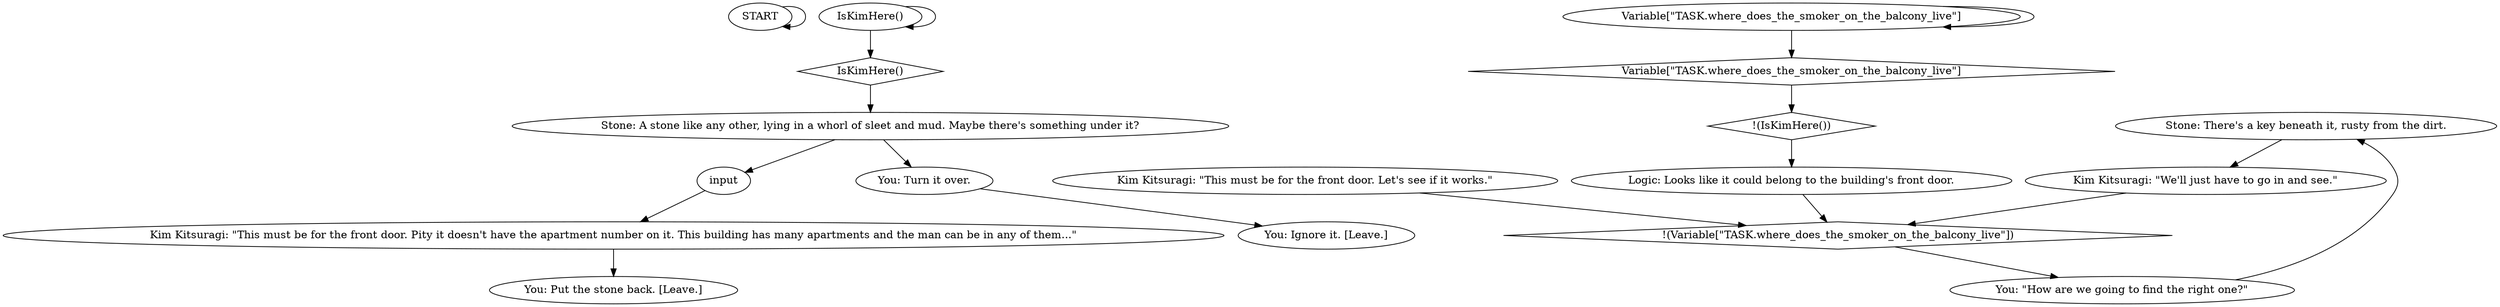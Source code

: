 # BACKYARD / STONE
# First follow-up convo with Kim where you discover keys under the stone.
# ==================================================
digraph G {
	  0 [label="START"];
	  1 [label="input"];
	  2 [label="You: Ignore it. [Leave.]"];
	  3 [label="Stone: There's a key beneath it, rusty from the dirt."];
	  4 [label="Kim Kitsuragi: \"We'll just have to go in and see.\""];
	  5 [label="IsKimHere()"];
	  6 [label="IsKimHere()", shape=diamond];
	  7 [label="!(IsKimHere())", shape=diamond];
	  8 [label="Kim Kitsuragi: \"This must be for the front door. Pity it doesn't have the apartment number on it. This building has many apartments and the man can be in any of them...\""];
	  9 [label="Stone: A stone like any other, lying in a whorl of sleet and mud. Maybe there's something under it?"];
	  10 [label="Variable[\"TASK.where_does_the_smoker_on_the_balcony_live\"]"];
	  11 [label="Variable[\"TASK.where_does_the_smoker_on_the_balcony_live\"]", shape=diamond];
	  12 [label="!(Variable[\"TASK.where_does_the_smoker_on_the_balcony_live\"])", shape=diamond];
	  13 [label="You: Put the stone back. [Leave.]"];
	  14 [label="You: \"How are we going to find the right one?\""];
	  15 [label="Kim Kitsuragi: \"This must be for the front door. Let's see if it works.\""];
	  16 [label="Logic: Looks like it could belong to the building's front door."];
	  17 [label="You: Turn it over."];
	  0 -> 0
	  1 -> 8
	  3 -> 4
	  4 -> 12
	  5 -> 5
	  5 -> 6
	  6 -> 9
	  7 -> 16
	  8 -> 13
	  9 -> 17
	  9 -> 1
	  10 -> 10
	  10 -> 11
	  11 -> 7
	  12 -> 14
	  14 -> 3
	  15 -> 12
	  16 -> 12
	  17 -> 2
}

